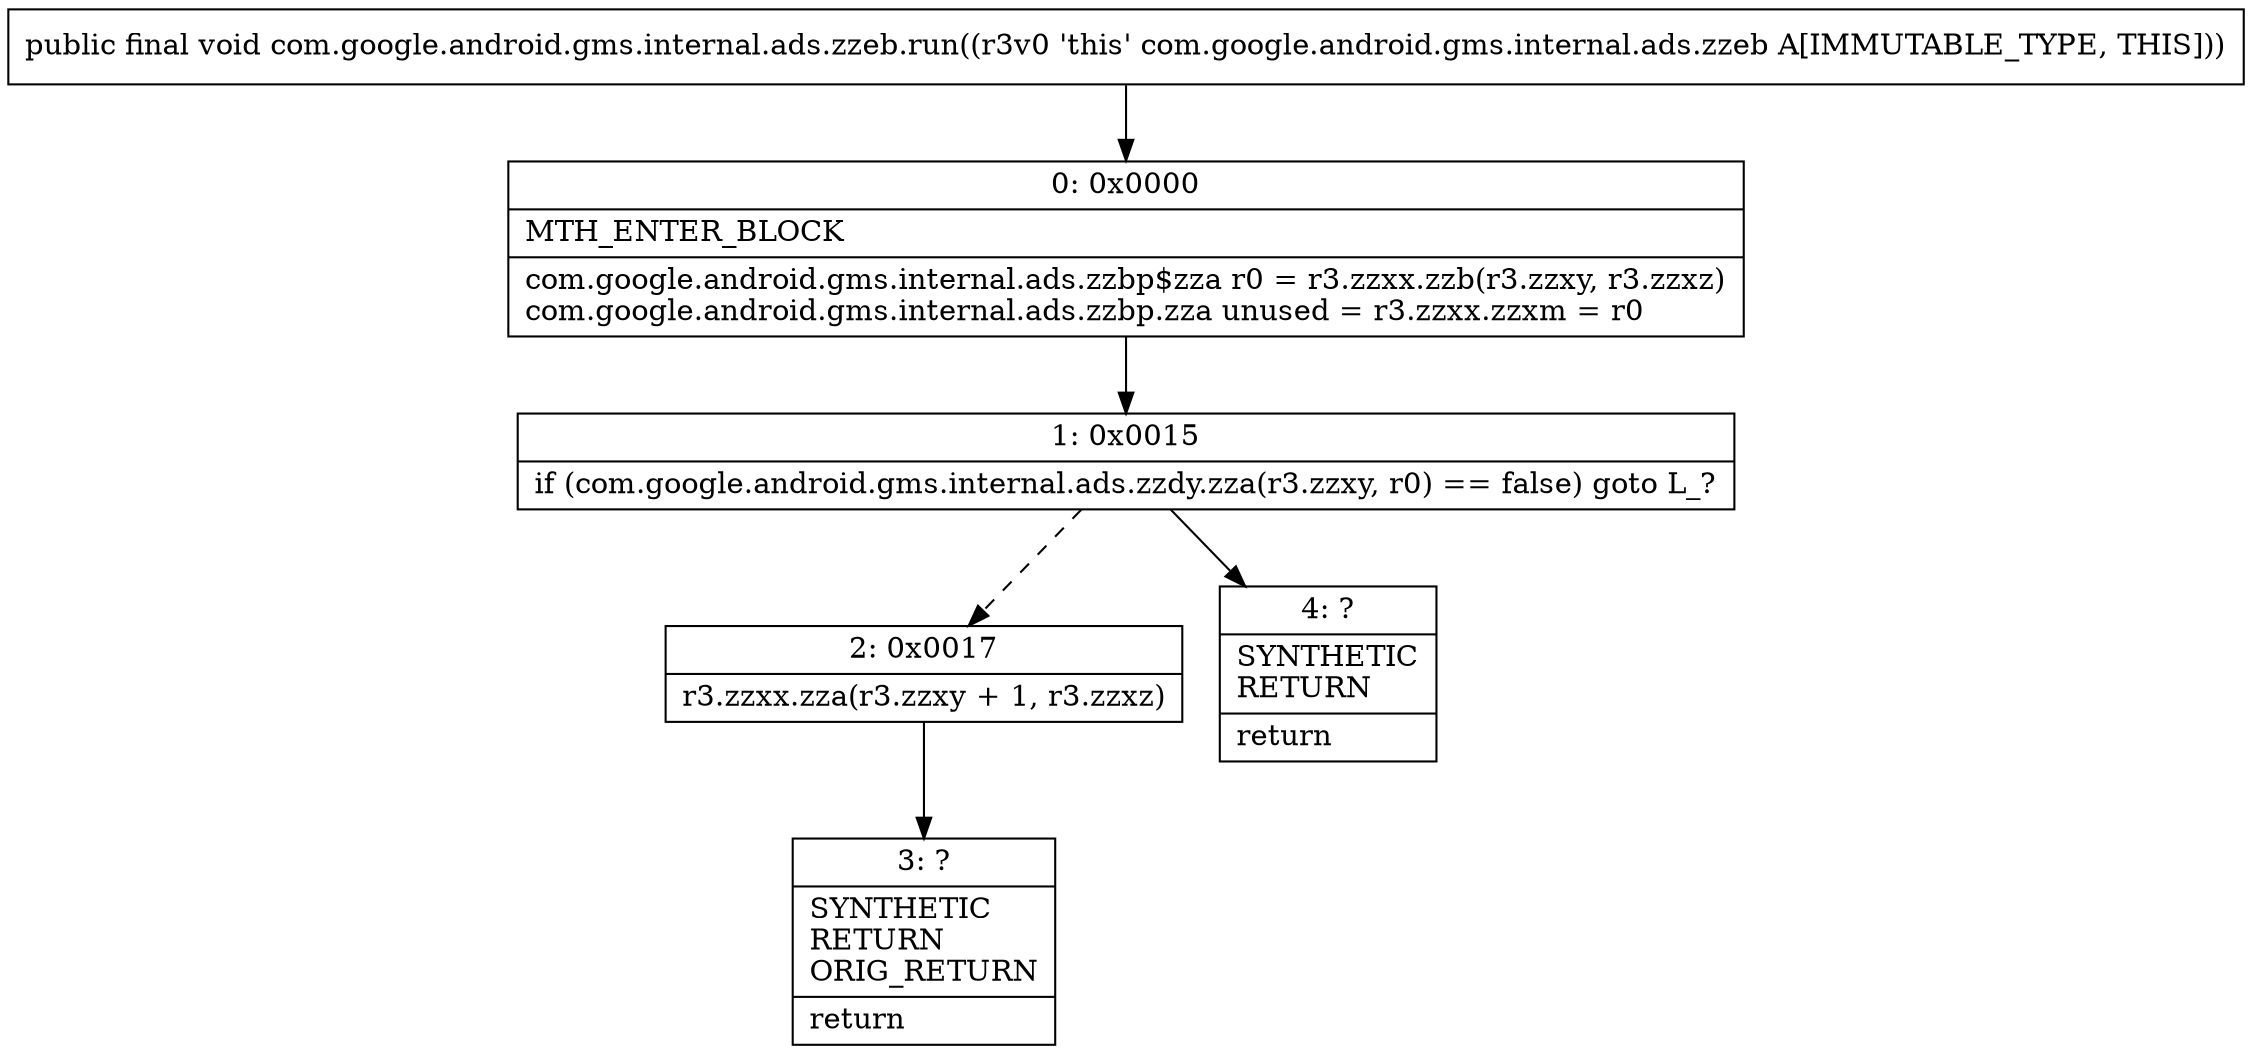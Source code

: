 digraph "CFG forcom.google.android.gms.internal.ads.zzeb.run()V" {
Node_0 [shape=record,label="{0\:\ 0x0000|MTH_ENTER_BLOCK\l|com.google.android.gms.internal.ads.zzbp$zza r0 = r3.zzxx.zzb(r3.zzxy, r3.zzxz)\lcom.google.android.gms.internal.ads.zzbp.zza unused = r3.zzxx.zzxm = r0\l}"];
Node_1 [shape=record,label="{1\:\ 0x0015|if (com.google.android.gms.internal.ads.zzdy.zza(r3.zzxy, r0) == false) goto L_?\l}"];
Node_2 [shape=record,label="{2\:\ 0x0017|r3.zzxx.zza(r3.zzxy + 1, r3.zzxz)\l}"];
Node_3 [shape=record,label="{3\:\ ?|SYNTHETIC\lRETURN\lORIG_RETURN\l|return\l}"];
Node_4 [shape=record,label="{4\:\ ?|SYNTHETIC\lRETURN\l|return\l}"];
MethodNode[shape=record,label="{public final void com.google.android.gms.internal.ads.zzeb.run((r3v0 'this' com.google.android.gms.internal.ads.zzeb A[IMMUTABLE_TYPE, THIS])) }"];
MethodNode -> Node_0;
Node_0 -> Node_1;
Node_1 -> Node_2[style=dashed];
Node_1 -> Node_4;
Node_2 -> Node_3;
}

